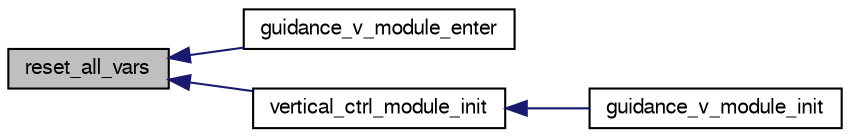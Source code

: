 digraph "reset_all_vars"
{
  edge [fontname="FreeSans",fontsize="10",labelfontname="FreeSans",labelfontsize="10"];
  node [fontname="FreeSans",fontsize="10",shape=record];
  rankdir="LR";
  Node1 [label="reset_all_vars",height=0.2,width=0.4,color="black", fillcolor="grey75", style="filled", fontcolor="black"];
  Node1 -> Node2 [dir="back",color="midnightblue",fontsize="10",style="solid",fontname="FreeSans"];
  Node2 [label="guidance_v_module_enter",height=0.2,width=0.4,color="black", fillcolor="white", style="filled",URL="$optical__flow__landing_8c.html#a1288433c507106e865034b02ae79b2d6",tooltip="Entering the module (user switched to module) "];
  Node1 -> Node3 [dir="back",color="midnightblue",fontsize="10",style="solid",fontname="FreeSans"];
  Node3 [label="vertical_ctrl_module_init",height=0.2,width=0.4,color="black", fillcolor="white", style="filled",URL="$optical__flow__landing_8c.html#a089aaff33040a49a6598aad79528dd1e",tooltip="Initialize the optical flow landing module. "];
  Node3 -> Node4 [dir="back",color="midnightblue",fontsize="10",style="solid",fontname="FreeSans"];
  Node4 [label="guidance_v_module_init",height=0.2,width=0.4,color="black", fillcolor="white", style="filled",URL="$optical__flow__landing_8c.html#a535ad2dedb628ec10707a6c0448c525e"];
}
